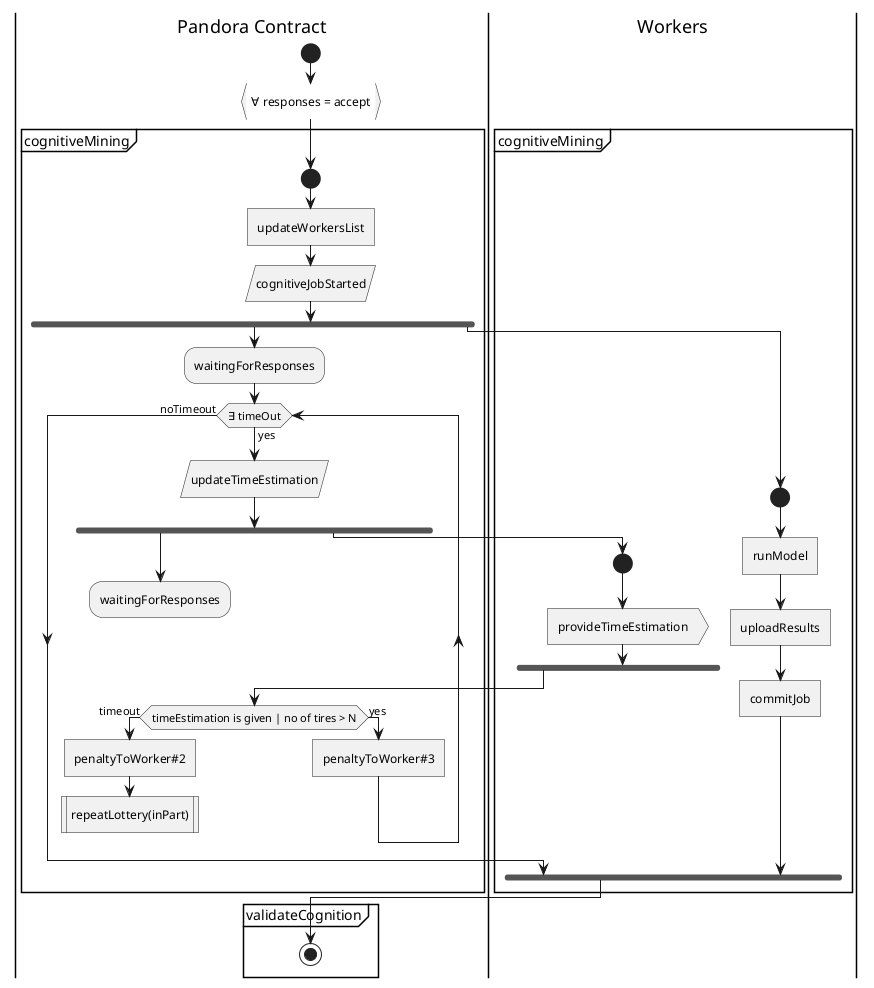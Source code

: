 @startuml
|Pandora Contract|
|Workers|

|Pandora Contract|
start
:∀ responses = accept}

partition cognitiveMining {
  start
  :updateWorkersList]
  :cognitiveJobStarted/
  fork
    :waitingForResponses;

    while (∃ timeOut) is (yes)
      :updateTimeEstimation/
      fork
        :waitingForResponses;
        detach
      fork again
        |Workers|
        start
        :provideTimeEstimation>
      end fork

      |Pandora Contract|
      if (timeEstimation is given | no of tires > N) then (timeout)
        :penaltyToWorker#2]
        :repeatLottery(inPart)|
        detach
      else (yes)
        :penaltyToWorker#3]
      endif
    endwhile (noTimeout)
  fork again
    |Workers|
    start
    :runModel]
    :uploadResults]
    :commitJob]
  end fork
}

|Pandora Contract|
partition validateCognition {
  stop
}
@enduml

